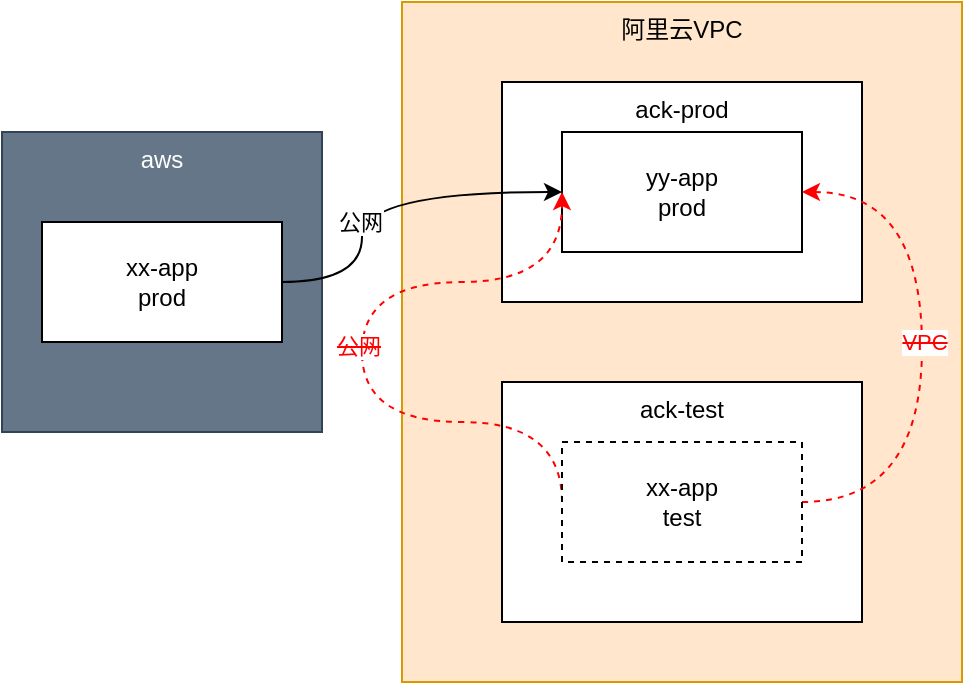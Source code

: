 <mxfile version="20.3.2" type="github">
  <diagram id="2ftBjiH8lEcCfbuBBb2n" name="第 1 页">
    <mxGraphModel dx="618" dy="397" grid="1" gridSize="10" guides="1" tooltips="1" connect="1" arrows="1" fold="1" page="1" pageScale="1" pageWidth="827" pageHeight="1169" math="0" shadow="0">
      <root>
        <mxCell id="0" />
        <mxCell id="1" parent="0" />
        <mxCell id="6paZGjhw5KKwfcysO-gR-1" value="aws" style="rounded=0;whiteSpace=wrap;html=1;verticalAlign=top;fillColor=#647687;fontColor=#ffffff;strokeColor=#314354;" vertex="1" parent="1">
          <mxGeometry x="180" y="255" width="160" height="150" as="geometry" />
        </mxCell>
        <mxCell id="6paZGjhw5KKwfcysO-gR-2" value="阿里云VPC" style="rounded=0;whiteSpace=wrap;html=1;align=center;verticalAlign=top;fillColor=#ffe6cc;strokeColor=#d79b00;" vertex="1" parent="1">
          <mxGeometry x="380" y="190" width="280" height="340" as="geometry" />
        </mxCell>
        <mxCell id="6paZGjhw5KKwfcysO-gR-3" value="xx-app&lt;br&gt;prod" style="rounded=0;whiteSpace=wrap;html=1;" vertex="1" parent="1">
          <mxGeometry x="200" y="300" width="120" height="60" as="geometry" />
        </mxCell>
        <mxCell id="6paZGjhw5KKwfcysO-gR-6" value="ack-prod" style="rounded=0;whiteSpace=wrap;html=1;verticalAlign=top;" vertex="1" parent="1">
          <mxGeometry x="430" y="230" width="180" height="110" as="geometry" />
        </mxCell>
        <mxCell id="6paZGjhw5KKwfcysO-gR-4" value="yy-app&lt;br&gt;prod" style="rounded=0;whiteSpace=wrap;html=1;" vertex="1" parent="1">
          <mxGeometry x="460" y="255" width="120" height="60" as="geometry" />
        </mxCell>
        <mxCell id="6paZGjhw5KKwfcysO-gR-5" style="edgeStyle=orthogonalEdgeStyle;rounded=0;orthogonalLoop=1;jettySize=auto;html=1;entryX=0;entryY=0.5;entryDx=0;entryDy=0;curved=1;" edge="1" parent="1" source="6paZGjhw5KKwfcysO-gR-3" target="6paZGjhw5KKwfcysO-gR-4">
          <mxGeometry relative="1" as="geometry">
            <Array as="points">
              <mxPoint x="360" y="330" />
              <mxPoint x="360" y="285" />
            </Array>
          </mxGeometry>
        </mxCell>
        <mxCell id="6paZGjhw5KKwfcysO-gR-11" value="公网" style="edgeLabel;html=1;align=center;verticalAlign=middle;resizable=0;points=[];fontColor=#000000;" vertex="1" connectable="0" parent="6paZGjhw5KKwfcysO-gR-5">
          <mxGeometry x="-0.534" y="1" relative="1" as="geometry">
            <mxPoint y="-27" as="offset" />
          </mxGeometry>
        </mxCell>
        <mxCell id="6paZGjhw5KKwfcysO-gR-7" value="ack-test" style="rounded=0;whiteSpace=wrap;html=1;verticalAlign=top;" vertex="1" parent="1">
          <mxGeometry x="430" y="380" width="180" height="120" as="geometry" />
        </mxCell>
        <mxCell id="6paZGjhw5KKwfcysO-gR-9" style="edgeStyle=orthogonalEdgeStyle;curved=1;rounded=0;orthogonalLoop=1;jettySize=auto;html=1;entryX=0;entryY=0.5;entryDx=0;entryDy=0;exitX=0;exitY=0.5;exitDx=0;exitDy=0;dashed=1;strokeColor=#FF0000;" edge="1" parent="1" source="6paZGjhw5KKwfcysO-gR-8" target="6paZGjhw5KKwfcysO-gR-4">
          <mxGeometry relative="1" as="geometry">
            <Array as="points">
              <mxPoint x="460" y="400" />
              <mxPoint x="360" y="400" />
              <mxPoint x="360" y="330" />
              <mxPoint x="460" y="330" />
            </Array>
          </mxGeometry>
        </mxCell>
        <mxCell id="6paZGjhw5KKwfcysO-gR-13" value="&lt;strike&gt;公网&lt;/strike&gt;" style="edgeLabel;html=1;align=center;verticalAlign=middle;resizable=0;points=[];fontColor=#FF0000;" vertex="1" connectable="0" parent="6paZGjhw5KKwfcysO-gR-9">
          <mxGeometry x="0.007" y="2" relative="1" as="geometry">
            <mxPoint as="offset" />
          </mxGeometry>
        </mxCell>
        <mxCell id="6paZGjhw5KKwfcysO-gR-12" style="edgeStyle=orthogonalEdgeStyle;curved=1;rounded=0;orthogonalLoop=1;jettySize=auto;html=1;entryX=1;entryY=0.5;entryDx=0;entryDy=0;dashed=1;strokeColor=#FF0000;fontColor=#000000;exitX=1;exitY=0.5;exitDx=0;exitDy=0;" edge="1" parent="1" source="6paZGjhw5KKwfcysO-gR-8" target="6paZGjhw5KKwfcysO-gR-4">
          <mxGeometry relative="1" as="geometry">
            <Array as="points">
              <mxPoint x="640" y="440" />
              <mxPoint x="640" y="285" />
            </Array>
          </mxGeometry>
        </mxCell>
        <mxCell id="6paZGjhw5KKwfcysO-gR-14" value="&lt;strike&gt;VPC&lt;/strike&gt;" style="edgeLabel;html=1;align=center;verticalAlign=middle;resizable=0;points=[];fontColor=#FF0000;" vertex="1" connectable="0" parent="6paZGjhw5KKwfcysO-gR-12">
          <mxGeometry x="0.022" y="-1" relative="1" as="geometry">
            <mxPoint as="offset" />
          </mxGeometry>
        </mxCell>
        <mxCell id="6paZGjhw5KKwfcysO-gR-8" value="xx-app&lt;br&gt;test" style="rounded=0;whiteSpace=wrap;html=1;dashed=1;" vertex="1" parent="1">
          <mxGeometry x="460" y="410" width="120" height="60" as="geometry" />
        </mxCell>
      </root>
    </mxGraphModel>
  </diagram>
</mxfile>

